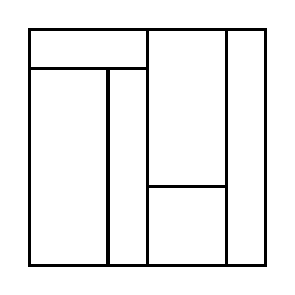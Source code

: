 \begin{tikzpicture}[very thick, scale=.5]
    \draw (0,5) rectangle (3,6);
    \draw (0,0) rectangle (2,5);
    \draw (2,0) rectangle (3,5);
    \draw (3,2) rectangle (5,6);
    \draw (3,0) rectangle (5,2);
    \draw (5,0) rectangle (6,6);
\end{tikzpicture}
